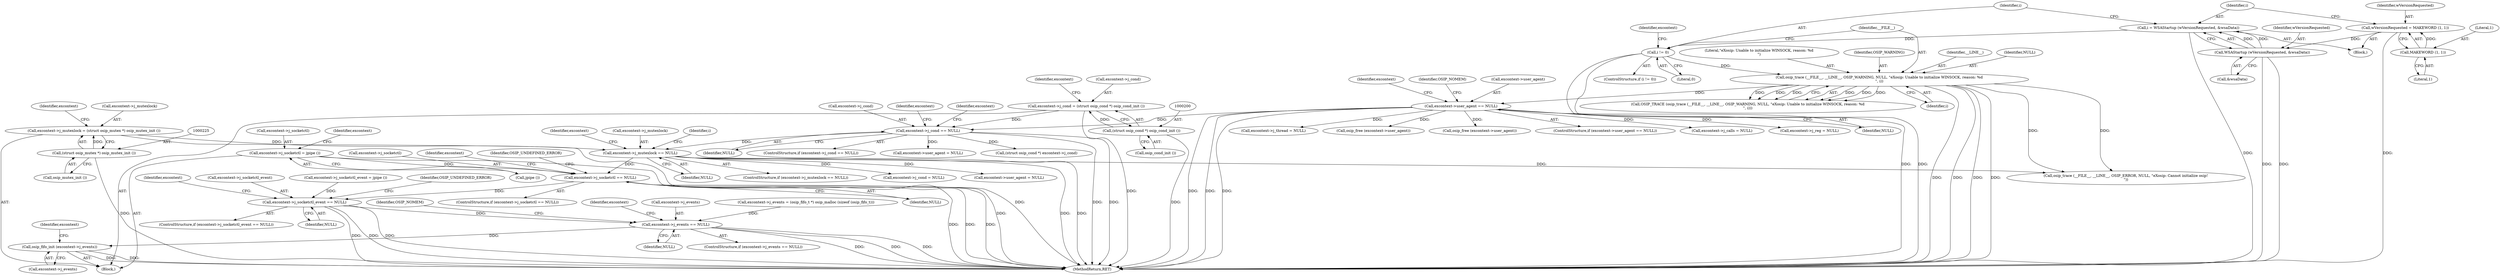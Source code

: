 digraph "0_savannah_2549e421c14aff886629b8482c14af800f411070@API" {
"1000292" [label="(Call,excontext->j_socketctl == NULL)"];
"1000286" [label="(Call,excontext->j_socketctl = jpipe ())"];
"1000228" [label="(Call,excontext->j_mutexlock == NULL)"];
"1000220" [label="(Call,excontext->j_mutexlock = (struct osip_mutex *) osip_mutex_init ())"];
"1000224" [label="(Call,(struct osip_mutex *) osip_mutex_init ())"];
"1000203" [label="(Call,excontext->j_cond == NULL)"];
"1000195" [label="(Call,excontext->j_cond = (struct osip_cond *) osip_cond_init ())"];
"1000199" [label="(Call,(struct osip_cond *) osip_cond_init ())"];
"1000161" [label="(Call,excontext->user_agent == NULL)"];
"1000153" [label="(Call,osip_trace (__FILE__, __LINE__, OSIP_WARNING, NULL, \"eXosip: Unable to initialize WINSOCK, reason: %d\n\", i))"];
"1000148" [label="(Call,i != 0)"];
"1000141" [label="(Call,i = WSAStartup (wVersionRequested, &wsaData))"];
"1000143" [label="(Call,WSAStartup (wVersionRequested, &wsaData))"];
"1000136" [label="(Call,wVersionRequested = MAKEWORD (1, 1))"];
"1000138" [label="(Call,MAKEWORD (1, 1))"];
"1000305" [label="(Call,excontext->j_socketctl_event == NULL)"];
"1000322" [label="(Call,excontext->j_events == NULL)"];
"1000329" [label="(Call,osip_fifo_init (excontext->j_events))"];
"1000292" [label="(Call,excontext->j_socketctl == NULL)"];
"1000326" [label="(Identifier,NULL)"];
"1000220" [label="(Call,excontext->j_mutexlock = (struct osip_mutex *) osip_mutex_init ())"];
"1000311" [label="(Identifier,OSIP_UNDEFINED_ERROR)"];
"1000314" [label="(Identifier,excontext)"];
"1000257" [label="(Identifier,i)"];
"1000232" [label="(Identifier,NULL)"];
"1000137" [label="(Identifier,wVersionRequested)"];
"1000301" [label="(Identifier,excontext)"];
"1000213" [label="(Call,excontext->user_agent = NULL)"];
"1000141" [label="(Call,i = WSAStartup (wVersionRequested, &wsaData))"];
"1000156" [label="(Identifier,OSIP_WARNING)"];
"1000290" [label="(Call,jpipe ())"];
"1000211" [label="(Identifier,excontext)"];
"1000178" [label="(Call,excontext->j_thread = NULL)"];
"1000162" [label="(Call,excontext->user_agent)"];
"1000304" [label="(ControlStructure,if (excontext->j_socketctl_event == NULL))"];
"1000228" [label="(Call,excontext->j_mutexlock == NULL)"];
"1000195" [label="(Call,excontext->j_cond = (struct osip_cond *) osip_cond_init ())"];
"1000154" [label="(Identifier,__FILE__)"];
"1000306" [label="(Call,excontext->j_socketctl_event)"];
"1000170" [label="(Identifier,excontext)"];
"1000145" [label="(Call,&wsaData)"];
"1000209" [label="(Call,osip_free (excontext->user_agent))"];
"1000234" [label="(Call,osip_free (excontext->user_agent))"];
"1000328" [label="(Identifier,OSIP_NOMEM)"];
"1000236" [label="(Identifier,excontext)"];
"1000227" [label="(ControlStructure,if (excontext->j_mutexlock == NULL))"];
"1000144" [label="(Identifier,wVersionRequested)"];
"1000287" [label="(Call,excontext->j_socketctl)"];
"1000321" [label="(ControlStructure,if (excontext->j_events == NULL))"];
"1000335" [label="(Identifier,excontext)"];
"1000143" [label="(Call,WSAStartup (wVersionRequested, &wsaData))"];
"1000291" [label="(ControlStructure,if (excontext->j_socketctl == NULL))"];
"1000167" [label="(Identifier,OSIP_NOMEM)"];
"1000331" [label="(Identifier,excontext)"];
"1000205" [label="(Identifier,excontext)"];
"1000323" [label="(Call,excontext->j_events)"];
"1000161" [label="(Call,excontext->user_agent == NULL)"];
"1000142" [label="(Identifier,i)"];
"1000136" [label="(Call,wVersionRequested = MAKEWORD (1, 1))"];
"1000309" [label="(Identifier,NULL)"];
"1000160" [label="(ControlStructure,if (excontext->user_agent == NULL))"];
"1000168" [label="(Call,excontext->j_calls = NULL)"];
"1000149" [label="(Identifier,i)"];
"1000244" [label="(Call,(struct osip_cond *) excontext->j_cond)"];
"1000226" [label="(Call,osip_mutex_init ())"];
"1000296" [label="(Identifier,NULL)"];
"1000224" [label="(Call,(struct osip_mutex *) osip_mutex_init ())"];
"1000330" [label="(Call,excontext->j_events)"];
"1000294" [label="(Identifier,excontext)"];
"1000249" [label="(Call,excontext->j_cond = NULL)"];
"1000222" [label="(Identifier,excontext)"];
"1000155" [label="(Identifier,__LINE__)"];
"1000157" [label="(Identifier,NULL)"];
"1000204" [label="(Call,excontext->j_cond)"];
"1000305" [label="(Call,excontext->j_socketctl_event == NULL)"];
"1000190" [label="(Call,excontext->j_reg = NULL)"];
"1000148" [label="(Call,i != 0)"];
"1000147" [label="(ControlStructure,if (i != 0))"];
"1000230" [label="(Identifier,excontext)"];
"1000299" [label="(Call,excontext->j_socketctl_event = jpipe ())"];
"1000153" [label="(Call,osip_trace (__FILE__, __LINE__, OSIP_WARNING, NULL, \"eXosip: Unable to initialize WINSOCK, reason: %d\n\", i))"];
"1000133" [label="(Block,)"];
"1000106" [label="(Block,)"];
"1000329" [label="(Call,osip_fifo_init (excontext->j_events))"];
"1000152" [label="(Call,OSIP_TRACE (osip_trace (__FILE__, __LINE__, OSIP_WARNING, NULL, \"eXosip: Unable to initialize WINSOCK, reason: %d\n\", i)))"];
"1000150" [label="(Literal,0)"];
"1000158" [label="(Literal,\"eXosip: Unable to initialize WINSOCK, reason: %d\n\")"];
"1000389" [label="(MethodReturn,RET)"];
"1000139" [label="(Literal,1)"];
"1000196" [label="(Call,excontext->j_cond)"];
"1000221" [label="(Call,excontext->j_mutexlock)"];
"1000267" [label="(Call,osip_trace (__FILE__, __LINE__, OSIP_ERROR, NULL, \"eXosip: Cannot initialize osip!\n\"))"];
"1000140" [label="(Literal,1)"];
"1000165" [label="(Identifier,NULL)"];
"1000286" [label="(Call,excontext->j_socketctl = jpipe ())"];
"1000138" [label="(Call,MAKEWORD (1, 1))"];
"1000203" [label="(Call,excontext->j_cond == NULL)"];
"1000298" [label="(Identifier,OSIP_UNDEFINED_ERROR)"];
"1000312" [label="(Call,excontext->j_events = (osip_fifo_t *) osip_malloc (sizeof (osip_fifo_t)))"];
"1000229" [label="(Call,excontext->j_mutexlock)"];
"1000207" [label="(Identifier,NULL)"];
"1000159" [label="(Identifier,i)"];
"1000293" [label="(Call,excontext->j_socketctl)"];
"1000163" [label="(Identifier,excontext)"];
"1000322" [label="(Call,excontext->j_events == NULL)"];
"1000202" [label="(ControlStructure,if (excontext->j_cond == NULL))"];
"1000238" [label="(Call,excontext->user_agent = NULL)"];
"1000201" [label="(Call,osip_cond_init ())"];
"1000199" [label="(Call,(struct osip_cond *) osip_cond_init ())"];
"1000292" -> "1000291"  [label="AST: "];
"1000292" -> "1000296"  [label="CFG: "];
"1000293" -> "1000292"  [label="AST: "];
"1000296" -> "1000292"  [label="AST: "];
"1000298" -> "1000292"  [label="CFG: "];
"1000301" -> "1000292"  [label="CFG: "];
"1000292" -> "1000389"  [label="DDG: "];
"1000292" -> "1000389"  [label="DDG: "];
"1000292" -> "1000389"  [label="DDG: "];
"1000286" -> "1000292"  [label="DDG: "];
"1000228" -> "1000292"  [label="DDG: "];
"1000292" -> "1000305"  [label="DDG: "];
"1000286" -> "1000106"  [label="AST: "];
"1000286" -> "1000290"  [label="CFG: "];
"1000287" -> "1000286"  [label="AST: "];
"1000290" -> "1000286"  [label="AST: "];
"1000294" -> "1000286"  [label="CFG: "];
"1000286" -> "1000389"  [label="DDG: "];
"1000228" -> "1000227"  [label="AST: "];
"1000228" -> "1000232"  [label="CFG: "];
"1000229" -> "1000228"  [label="AST: "];
"1000232" -> "1000228"  [label="AST: "];
"1000236" -> "1000228"  [label="CFG: "];
"1000257" -> "1000228"  [label="CFG: "];
"1000228" -> "1000389"  [label="DDG: "];
"1000228" -> "1000389"  [label="DDG: "];
"1000220" -> "1000228"  [label="DDG: "];
"1000203" -> "1000228"  [label="DDG: "];
"1000228" -> "1000238"  [label="DDG: "];
"1000228" -> "1000249"  [label="DDG: "];
"1000228" -> "1000267"  [label="DDG: "];
"1000220" -> "1000106"  [label="AST: "];
"1000220" -> "1000224"  [label="CFG: "];
"1000221" -> "1000220"  [label="AST: "];
"1000224" -> "1000220"  [label="AST: "];
"1000230" -> "1000220"  [label="CFG: "];
"1000220" -> "1000389"  [label="DDG: "];
"1000224" -> "1000220"  [label="DDG: "];
"1000224" -> "1000226"  [label="CFG: "];
"1000225" -> "1000224"  [label="AST: "];
"1000226" -> "1000224"  [label="AST: "];
"1000224" -> "1000389"  [label="DDG: "];
"1000203" -> "1000202"  [label="AST: "];
"1000203" -> "1000207"  [label="CFG: "];
"1000204" -> "1000203"  [label="AST: "];
"1000207" -> "1000203"  [label="AST: "];
"1000211" -> "1000203"  [label="CFG: "];
"1000222" -> "1000203"  [label="CFG: "];
"1000203" -> "1000389"  [label="DDG: "];
"1000203" -> "1000389"  [label="DDG: "];
"1000195" -> "1000203"  [label="DDG: "];
"1000161" -> "1000203"  [label="DDG: "];
"1000203" -> "1000213"  [label="DDG: "];
"1000203" -> "1000244"  [label="DDG: "];
"1000195" -> "1000106"  [label="AST: "];
"1000195" -> "1000199"  [label="CFG: "];
"1000196" -> "1000195"  [label="AST: "];
"1000199" -> "1000195"  [label="AST: "];
"1000205" -> "1000195"  [label="CFG: "];
"1000195" -> "1000389"  [label="DDG: "];
"1000199" -> "1000195"  [label="DDG: "];
"1000199" -> "1000201"  [label="CFG: "];
"1000200" -> "1000199"  [label="AST: "];
"1000201" -> "1000199"  [label="AST: "];
"1000199" -> "1000389"  [label="DDG: "];
"1000161" -> "1000160"  [label="AST: "];
"1000161" -> "1000165"  [label="CFG: "];
"1000162" -> "1000161"  [label="AST: "];
"1000165" -> "1000161"  [label="AST: "];
"1000167" -> "1000161"  [label="CFG: "];
"1000170" -> "1000161"  [label="CFG: "];
"1000161" -> "1000389"  [label="DDG: "];
"1000161" -> "1000389"  [label="DDG: "];
"1000161" -> "1000389"  [label="DDG: "];
"1000153" -> "1000161"  [label="DDG: "];
"1000161" -> "1000168"  [label="DDG: "];
"1000161" -> "1000178"  [label="DDG: "];
"1000161" -> "1000190"  [label="DDG: "];
"1000161" -> "1000209"  [label="DDG: "];
"1000161" -> "1000234"  [label="DDG: "];
"1000153" -> "1000152"  [label="AST: "];
"1000153" -> "1000159"  [label="CFG: "];
"1000154" -> "1000153"  [label="AST: "];
"1000155" -> "1000153"  [label="AST: "];
"1000156" -> "1000153"  [label="AST: "];
"1000157" -> "1000153"  [label="AST: "];
"1000158" -> "1000153"  [label="AST: "];
"1000159" -> "1000153"  [label="AST: "];
"1000152" -> "1000153"  [label="CFG: "];
"1000153" -> "1000389"  [label="DDG: "];
"1000153" -> "1000389"  [label="DDG: "];
"1000153" -> "1000389"  [label="DDG: "];
"1000153" -> "1000389"  [label="DDG: "];
"1000153" -> "1000152"  [label="DDG: "];
"1000153" -> "1000152"  [label="DDG: "];
"1000153" -> "1000152"  [label="DDG: "];
"1000153" -> "1000152"  [label="DDG: "];
"1000153" -> "1000152"  [label="DDG: "];
"1000153" -> "1000152"  [label="DDG: "];
"1000148" -> "1000153"  [label="DDG: "];
"1000153" -> "1000267"  [label="DDG: "];
"1000153" -> "1000267"  [label="DDG: "];
"1000148" -> "1000147"  [label="AST: "];
"1000148" -> "1000150"  [label="CFG: "];
"1000149" -> "1000148"  [label="AST: "];
"1000150" -> "1000148"  [label="AST: "];
"1000154" -> "1000148"  [label="CFG: "];
"1000163" -> "1000148"  [label="CFG: "];
"1000148" -> "1000389"  [label="DDG: "];
"1000148" -> "1000389"  [label="DDG: "];
"1000141" -> "1000148"  [label="DDG: "];
"1000141" -> "1000133"  [label="AST: "];
"1000141" -> "1000143"  [label="CFG: "];
"1000142" -> "1000141"  [label="AST: "];
"1000143" -> "1000141"  [label="AST: "];
"1000149" -> "1000141"  [label="CFG: "];
"1000141" -> "1000389"  [label="DDG: "];
"1000143" -> "1000141"  [label="DDG: "];
"1000143" -> "1000141"  [label="DDG: "];
"1000143" -> "1000145"  [label="CFG: "];
"1000144" -> "1000143"  [label="AST: "];
"1000145" -> "1000143"  [label="AST: "];
"1000143" -> "1000389"  [label="DDG: "];
"1000143" -> "1000389"  [label="DDG: "];
"1000136" -> "1000143"  [label="DDG: "];
"1000136" -> "1000133"  [label="AST: "];
"1000136" -> "1000138"  [label="CFG: "];
"1000137" -> "1000136"  [label="AST: "];
"1000138" -> "1000136"  [label="AST: "];
"1000142" -> "1000136"  [label="CFG: "];
"1000136" -> "1000389"  [label="DDG: "];
"1000138" -> "1000136"  [label="DDG: "];
"1000138" -> "1000140"  [label="CFG: "];
"1000139" -> "1000138"  [label="AST: "];
"1000140" -> "1000138"  [label="AST: "];
"1000305" -> "1000304"  [label="AST: "];
"1000305" -> "1000309"  [label="CFG: "];
"1000306" -> "1000305"  [label="AST: "];
"1000309" -> "1000305"  [label="AST: "];
"1000311" -> "1000305"  [label="CFG: "];
"1000314" -> "1000305"  [label="CFG: "];
"1000305" -> "1000389"  [label="DDG: "];
"1000305" -> "1000389"  [label="DDG: "];
"1000305" -> "1000389"  [label="DDG: "];
"1000299" -> "1000305"  [label="DDG: "];
"1000305" -> "1000322"  [label="DDG: "];
"1000322" -> "1000321"  [label="AST: "];
"1000322" -> "1000326"  [label="CFG: "];
"1000323" -> "1000322"  [label="AST: "];
"1000326" -> "1000322"  [label="AST: "];
"1000328" -> "1000322"  [label="CFG: "];
"1000331" -> "1000322"  [label="CFG: "];
"1000322" -> "1000389"  [label="DDG: "];
"1000322" -> "1000389"  [label="DDG: "];
"1000322" -> "1000389"  [label="DDG: "];
"1000312" -> "1000322"  [label="DDG: "];
"1000322" -> "1000329"  [label="DDG: "];
"1000329" -> "1000106"  [label="AST: "];
"1000329" -> "1000330"  [label="CFG: "];
"1000330" -> "1000329"  [label="AST: "];
"1000335" -> "1000329"  [label="CFG: "];
"1000329" -> "1000389"  [label="DDG: "];
"1000329" -> "1000389"  [label="DDG: "];
}
